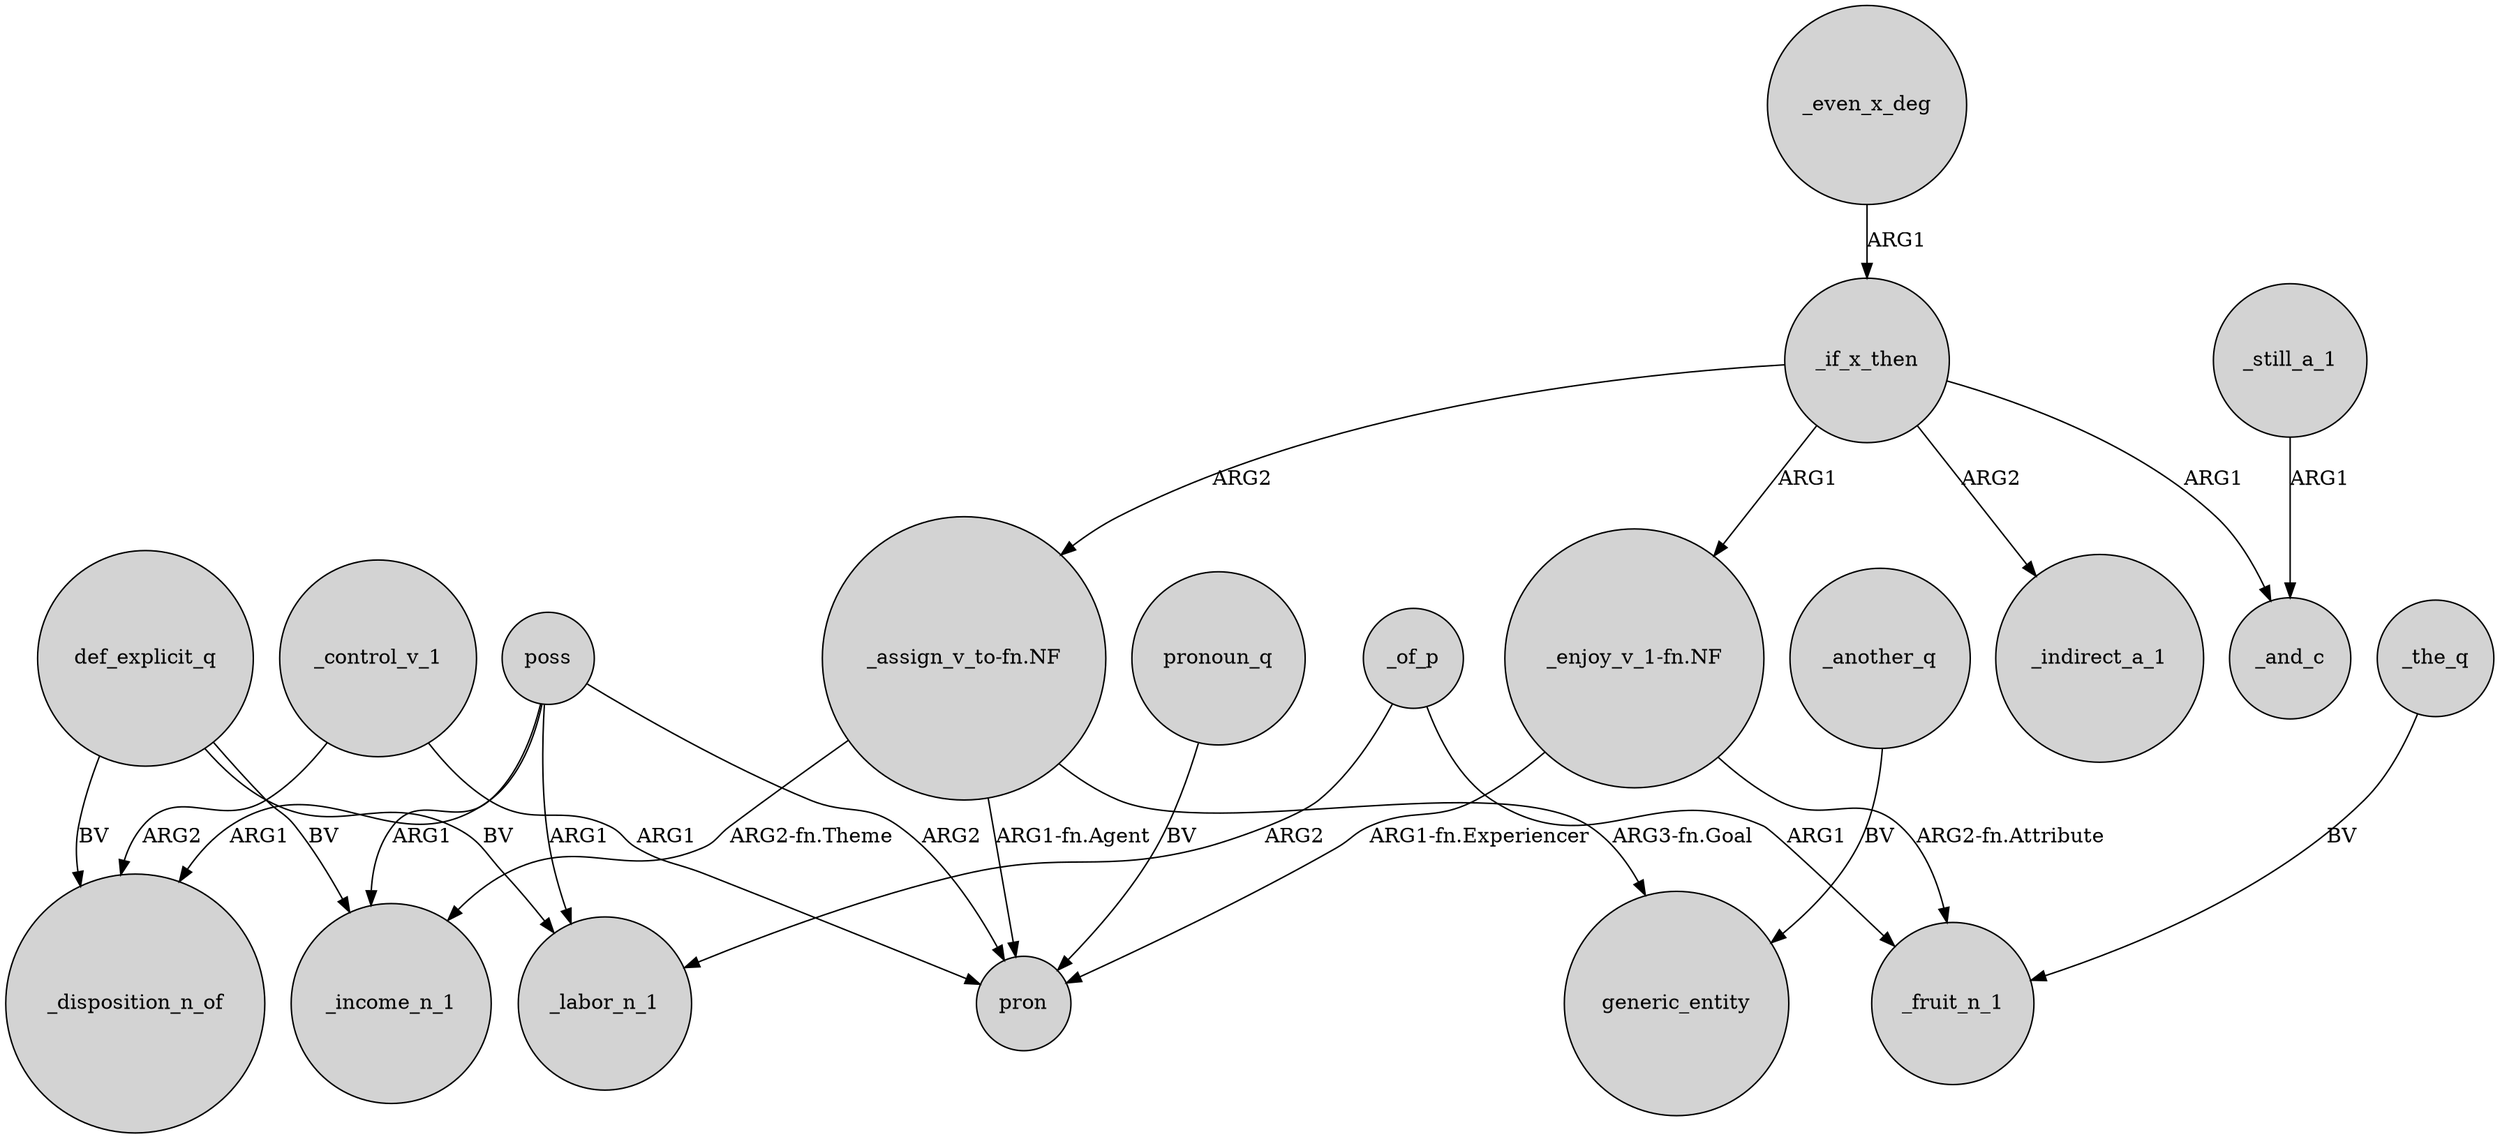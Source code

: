 digraph {
	node [shape=circle style=filled]
	_control_v_1 -> _disposition_n_of [label=ARG2]
	"_assign_v_to-fn.NF" -> _income_n_1 [label="ARG2-fn.Theme"]
	poss -> pron [label=ARG2]
	def_explicit_q -> _income_n_1 [label=BV]
	poss -> _income_n_1 [label=ARG1]
	_even_x_deg -> _if_x_then [label=ARG1]
	"_assign_v_to-fn.NF" -> generic_entity [label="ARG3-fn.Goal"]
	_control_v_1 -> pron [label=ARG1]
	"_enjoy_v_1-fn.NF" -> pron [label="ARG1-fn.Experiencer"]
	_still_a_1 -> _and_c [label=ARG1]
	_another_q -> generic_entity [label=BV]
	def_explicit_q -> _labor_n_1 [label=BV]
	pronoun_q -> pron [label=BV]
	"_assign_v_to-fn.NF" -> pron [label="ARG1-fn.Agent"]
	poss -> _disposition_n_of [label=ARG1]
	_if_x_then -> _indirect_a_1 [label=ARG2]
	_the_q -> _fruit_n_1 [label=BV]
	def_explicit_q -> _disposition_n_of [label=BV]
	_of_p -> _fruit_n_1 [label=ARG1]
	poss -> _labor_n_1 [label=ARG1]
	"_enjoy_v_1-fn.NF" -> _fruit_n_1 [label="ARG2-fn.Attribute"]
	_if_x_then -> _and_c [label=ARG1]
	_if_x_then -> "_assign_v_to-fn.NF" [label=ARG2]
	_if_x_then -> "_enjoy_v_1-fn.NF" [label=ARG1]
	_of_p -> _labor_n_1 [label=ARG2]
}
